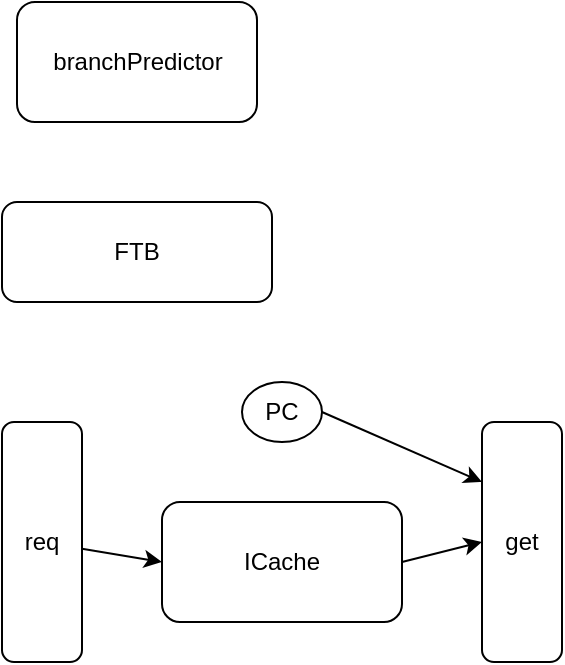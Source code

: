 <mxfile>
    <diagram id="_Ou-1GxOtZmufP8Zr5I2" name="第 1 页">
        <mxGraphModel dx="720" dy="1560" grid="1" gridSize="10" guides="1" tooltips="1" connect="1" arrows="1" fold="1" page="1" pageScale="1" pageWidth="827" pageHeight="1169" math="0" shadow="0">
            <root>
                <mxCell id="0"/>
                <mxCell id="1" parent="0"/>
                <mxCell id="2" value="get" style="rounded=1;whiteSpace=wrap;html=1;" parent="1" vertex="1">
                    <mxGeometry x="410" y="160" width="40" height="120" as="geometry"/>
                </mxCell>
                <mxCell id="3" value="req" style="rounded=1;whiteSpace=wrap;html=1;" parent="1" vertex="1">
                    <mxGeometry x="170" y="160" width="40" height="120" as="geometry"/>
                </mxCell>
                <mxCell id="4" value="ICache" style="rounded=1;whiteSpace=wrap;html=1;" parent="1" vertex="1">
                    <mxGeometry x="250" y="200" width="120" height="60" as="geometry"/>
                </mxCell>
                <mxCell id="5" value="" style="endArrow=classic;html=1;entryX=0;entryY=0.5;entryDx=0;entryDy=0;" parent="1" source="3" target="4" edge="1">
                    <mxGeometry width="50" height="50" relative="1" as="geometry">
                        <mxPoint x="330" y="290" as="sourcePoint"/>
                        <mxPoint x="380" y="240" as="targetPoint"/>
                    </mxGeometry>
                </mxCell>
                <mxCell id="7" value="" style="endArrow=classic;html=1;exitX=1;exitY=0.5;exitDx=0;exitDy=0;entryX=0;entryY=0.5;entryDx=0;entryDy=0;" parent="1" source="4" target="2" edge="1">
                    <mxGeometry width="50" height="50" relative="1" as="geometry">
                        <mxPoint x="330" y="290" as="sourcePoint"/>
                        <mxPoint x="380" y="240" as="targetPoint"/>
                    </mxGeometry>
                </mxCell>
                <mxCell id="8" value="PC" style="ellipse;whiteSpace=wrap;html=1;" parent="1" vertex="1">
                    <mxGeometry x="290" y="140" width="40" height="30" as="geometry"/>
                </mxCell>
                <mxCell id="10" value="" style="endArrow=classic;html=1;exitX=1;exitY=0.5;exitDx=0;exitDy=0;entryX=0;entryY=0.25;entryDx=0;entryDy=0;" parent="1" source="8" target="2" edge="1">
                    <mxGeometry width="50" height="50" relative="1" as="geometry">
                        <mxPoint x="370" y="230" as="sourcePoint"/>
                        <mxPoint x="420" y="180" as="targetPoint"/>
                    </mxGeometry>
                </mxCell>
                <mxCell id="11" value="FTB" style="rounded=1;whiteSpace=wrap;html=1;" parent="1" vertex="1">
                    <mxGeometry x="170" y="50" width="135" height="50" as="geometry"/>
                </mxCell>
                <mxCell id="14" value="branchPredictor" style="rounded=1;whiteSpace=wrap;html=1;" parent="1" vertex="1">
                    <mxGeometry x="177.5" y="-50" width="120" height="60" as="geometry"/>
                </mxCell>
            </root>
        </mxGraphModel>
    </diagram>
</mxfile>